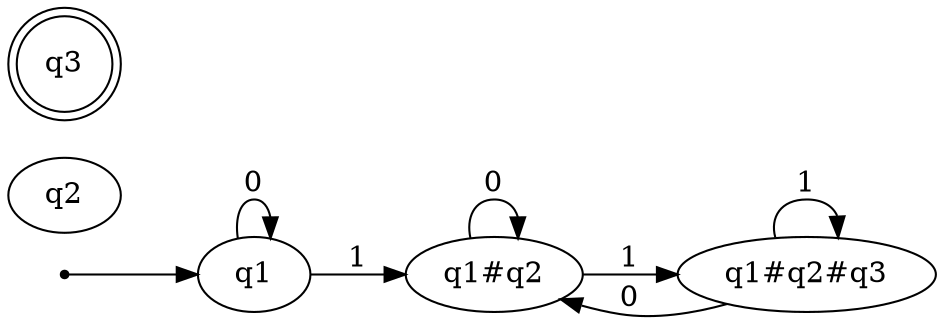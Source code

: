 digraph AFN {
	graph [rankdir=LR]
	ini [shape=point]
	q1
	ini -> q1
	q2
	q3 [shape=doublecircle]
	q1 -> "q1#q2" [label=1]
	"q1#q2" -> "q1#q2#q3" [label=1]
	"q1#q2#q3" -> "q1#q2#q3" [label=1]
	"q1#q2#q3" -> "q1#q2" [label=0]
	"q1#q2" -> "q1#q2" [label=0]
	q1 -> q1 [label=0]
}
